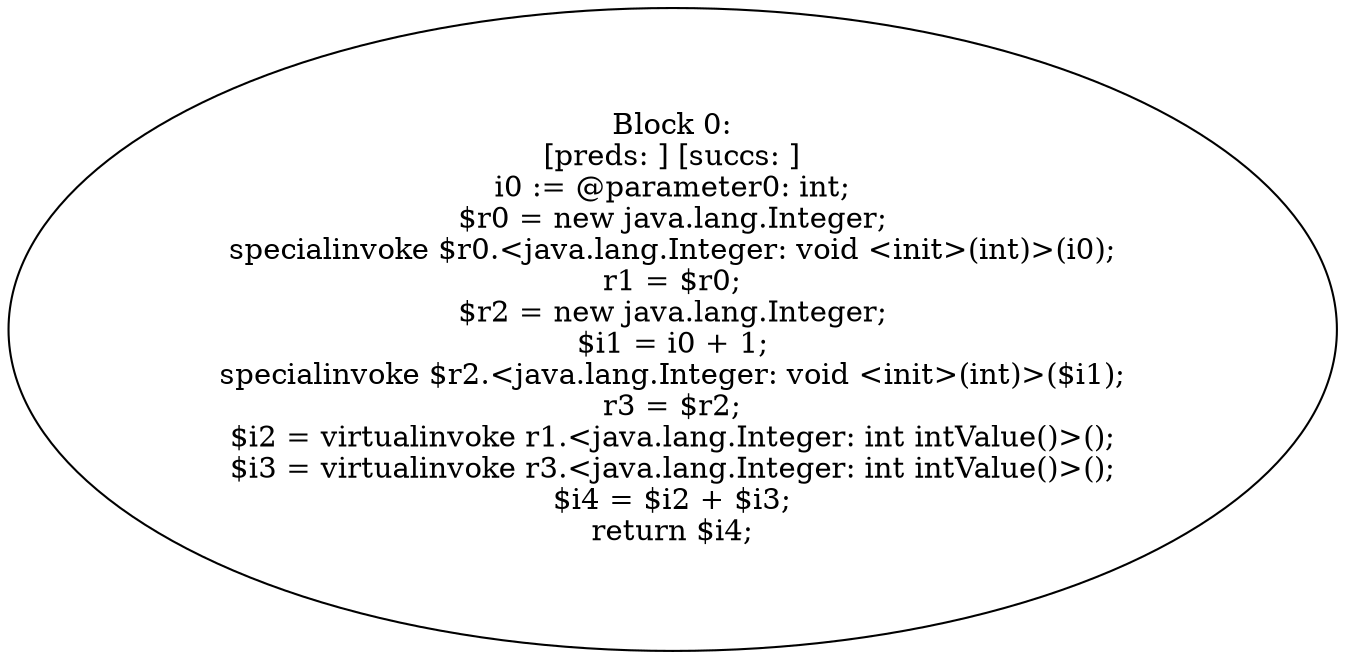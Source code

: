 digraph "unitGraph" {
    "Block 0:
[preds: ] [succs: ]
i0 := @parameter0: int;
$r0 = new java.lang.Integer;
specialinvoke $r0.<java.lang.Integer: void <init>(int)>(i0);
r1 = $r0;
$r2 = new java.lang.Integer;
$i1 = i0 + 1;
specialinvoke $r2.<java.lang.Integer: void <init>(int)>($i1);
r3 = $r2;
$i2 = virtualinvoke r1.<java.lang.Integer: int intValue()>();
$i3 = virtualinvoke r3.<java.lang.Integer: int intValue()>();
$i4 = $i2 + $i3;
return $i4;
"
}
